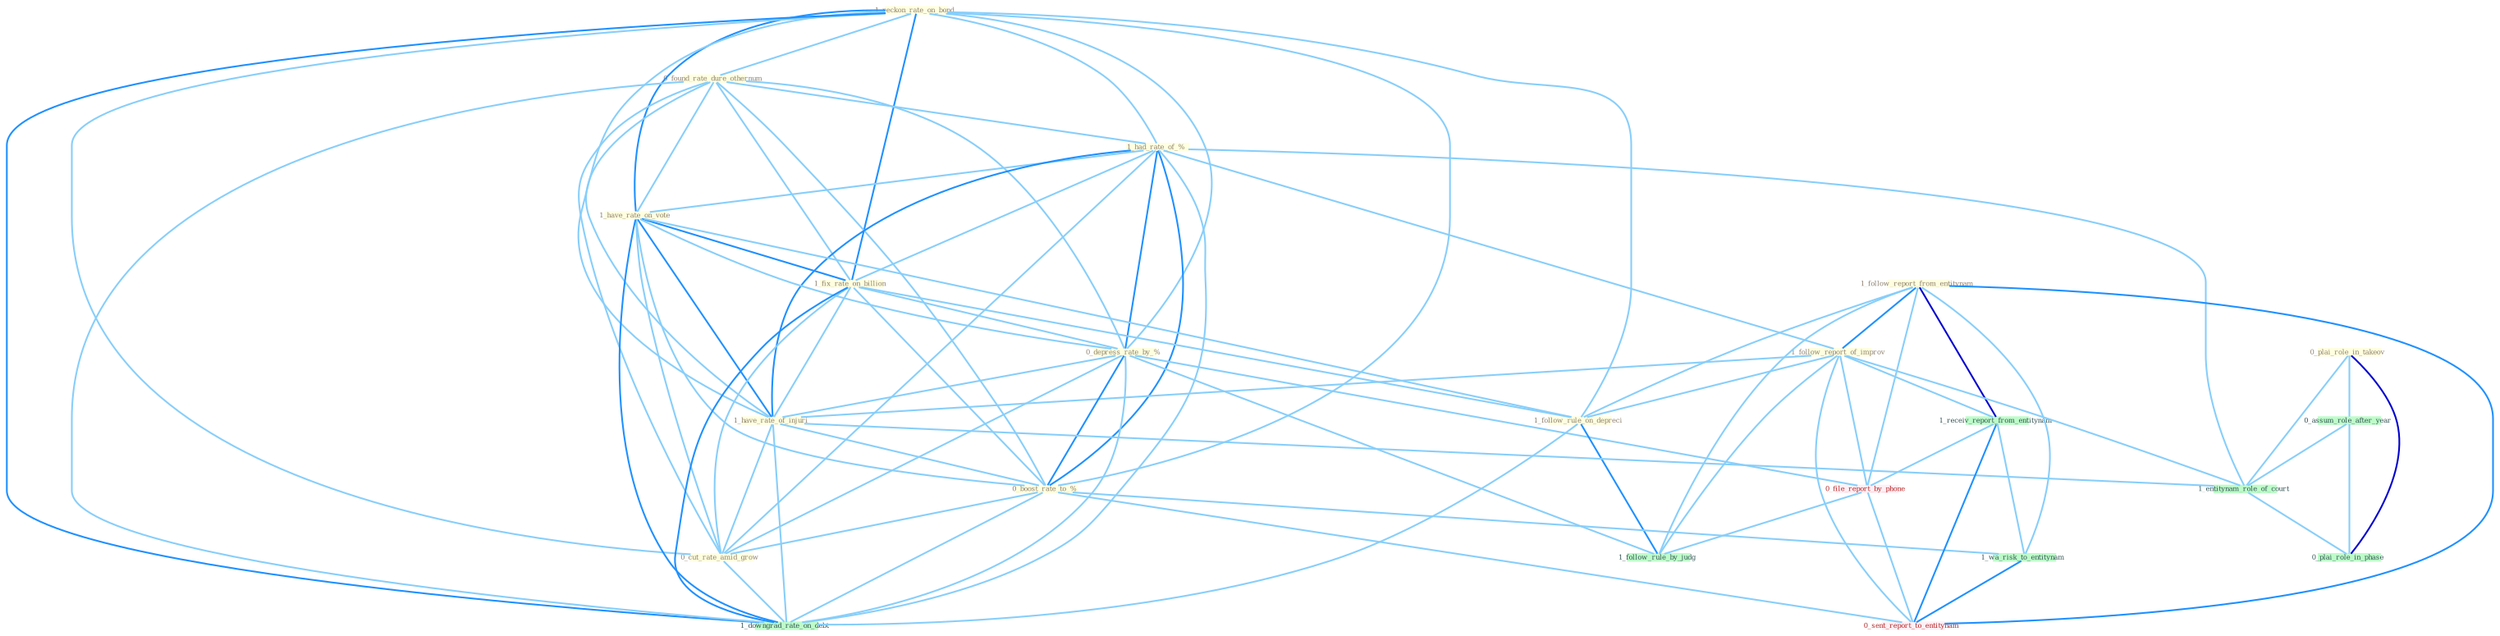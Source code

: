 Graph G{ 
    node
    [shape=polygon,style=filled,width=.5,height=.06,color="#BDFCC9",fixedsize=true,fontsize=4,
    fontcolor="#2f4f4f"];
    {node
    [color="#ffffe0", fontcolor="#8b7d6b"] "1_reckon_rate_on_bond " "0_plai_role_in_takeov " "0_found_rate_dure_othernum " "1_had_rate_of_% " "1_follow_report_from_entitynam " "1_have_rate_on_vote " "1_follow_report_of_improv " "1_fix_rate_on_billion " "0_depress_rate_by_% " "1_follow_rule_on_depreci " "1_have_rate_of_injuri " "0_boost_rate_to_% " "0_cut_rate_amid_grow "}
{node [color="#fff0f5", fontcolor="#b22222"] "0_file_report_by_phone " "0_sent_report_to_entitynam "}
edge [color="#B0E2FF"];

	"1_reckon_rate_on_bond " -- "0_found_rate_dure_othernum " [w="1", color="#87cefa" ];
	"1_reckon_rate_on_bond " -- "1_had_rate_of_% " [w="1", color="#87cefa" ];
	"1_reckon_rate_on_bond " -- "1_have_rate_on_vote " [w="2", color="#1e90ff" , len=0.8];
	"1_reckon_rate_on_bond " -- "1_fix_rate_on_billion " [w="2", color="#1e90ff" , len=0.8];
	"1_reckon_rate_on_bond " -- "0_depress_rate_by_% " [w="1", color="#87cefa" ];
	"1_reckon_rate_on_bond " -- "1_follow_rule_on_depreci " [w="1", color="#87cefa" ];
	"1_reckon_rate_on_bond " -- "1_have_rate_of_injuri " [w="1", color="#87cefa" ];
	"1_reckon_rate_on_bond " -- "0_boost_rate_to_% " [w="1", color="#87cefa" ];
	"1_reckon_rate_on_bond " -- "0_cut_rate_amid_grow " [w="1", color="#87cefa" ];
	"1_reckon_rate_on_bond " -- "1_downgrad_rate_on_debt " [w="2", color="#1e90ff" , len=0.8];
	"0_plai_role_in_takeov " -- "0_assum_role_after_year " [w="1", color="#87cefa" ];
	"0_plai_role_in_takeov " -- "1_entitynam_role_of_court " [w="1", color="#87cefa" ];
	"0_plai_role_in_takeov " -- "0_plai_role_in_phase " [w="3", color="#0000cd" , len=0.6];
	"0_found_rate_dure_othernum " -- "1_had_rate_of_% " [w="1", color="#87cefa" ];
	"0_found_rate_dure_othernum " -- "1_have_rate_on_vote " [w="1", color="#87cefa" ];
	"0_found_rate_dure_othernum " -- "1_fix_rate_on_billion " [w="1", color="#87cefa" ];
	"0_found_rate_dure_othernum " -- "0_depress_rate_by_% " [w="1", color="#87cefa" ];
	"0_found_rate_dure_othernum " -- "1_have_rate_of_injuri " [w="1", color="#87cefa" ];
	"0_found_rate_dure_othernum " -- "0_boost_rate_to_% " [w="1", color="#87cefa" ];
	"0_found_rate_dure_othernum " -- "0_cut_rate_amid_grow " [w="1", color="#87cefa" ];
	"0_found_rate_dure_othernum " -- "1_downgrad_rate_on_debt " [w="1", color="#87cefa" ];
	"1_had_rate_of_% " -- "1_have_rate_on_vote " [w="1", color="#87cefa" ];
	"1_had_rate_of_% " -- "1_follow_report_of_improv " [w="1", color="#87cefa" ];
	"1_had_rate_of_% " -- "1_fix_rate_on_billion " [w="1", color="#87cefa" ];
	"1_had_rate_of_% " -- "0_depress_rate_by_% " [w="2", color="#1e90ff" , len=0.8];
	"1_had_rate_of_% " -- "1_have_rate_of_injuri " [w="2", color="#1e90ff" , len=0.8];
	"1_had_rate_of_% " -- "0_boost_rate_to_% " [w="2", color="#1e90ff" , len=0.8];
	"1_had_rate_of_% " -- "0_cut_rate_amid_grow " [w="1", color="#87cefa" ];
	"1_had_rate_of_% " -- "1_entitynam_role_of_court " [w="1", color="#87cefa" ];
	"1_had_rate_of_% " -- "1_downgrad_rate_on_debt " [w="1", color="#87cefa" ];
	"1_follow_report_from_entitynam " -- "1_follow_report_of_improv " [w="2", color="#1e90ff" , len=0.8];
	"1_follow_report_from_entitynam " -- "1_follow_rule_on_depreci " [w="1", color="#87cefa" ];
	"1_follow_report_from_entitynam " -- "1_receiv_report_from_entitynam " [w="3", color="#0000cd" , len=0.6];
	"1_follow_report_from_entitynam " -- "0_file_report_by_phone " [w="1", color="#87cefa" ];
	"1_follow_report_from_entitynam " -- "1_follow_rule_by_judg " [w="1", color="#87cefa" ];
	"1_follow_report_from_entitynam " -- "1_wa_risk_to_entitynam " [w="1", color="#87cefa" ];
	"1_follow_report_from_entitynam " -- "0_sent_report_to_entitynam " [w="2", color="#1e90ff" , len=0.8];
	"1_have_rate_on_vote " -- "1_fix_rate_on_billion " [w="2", color="#1e90ff" , len=0.8];
	"1_have_rate_on_vote " -- "0_depress_rate_by_% " [w="1", color="#87cefa" ];
	"1_have_rate_on_vote " -- "1_follow_rule_on_depreci " [w="1", color="#87cefa" ];
	"1_have_rate_on_vote " -- "1_have_rate_of_injuri " [w="2", color="#1e90ff" , len=0.8];
	"1_have_rate_on_vote " -- "0_boost_rate_to_% " [w="1", color="#87cefa" ];
	"1_have_rate_on_vote " -- "0_cut_rate_amid_grow " [w="1", color="#87cefa" ];
	"1_have_rate_on_vote " -- "1_downgrad_rate_on_debt " [w="2", color="#1e90ff" , len=0.8];
	"1_follow_report_of_improv " -- "1_follow_rule_on_depreci " [w="1", color="#87cefa" ];
	"1_follow_report_of_improv " -- "1_have_rate_of_injuri " [w="1", color="#87cefa" ];
	"1_follow_report_of_improv " -- "1_receiv_report_from_entitynam " [w="1", color="#87cefa" ];
	"1_follow_report_of_improv " -- "1_entitynam_role_of_court " [w="1", color="#87cefa" ];
	"1_follow_report_of_improv " -- "0_file_report_by_phone " [w="1", color="#87cefa" ];
	"1_follow_report_of_improv " -- "1_follow_rule_by_judg " [w="1", color="#87cefa" ];
	"1_follow_report_of_improv " -- "0_sent_report_to_entitynam " [w="1", color="#87cefa" ];
	"1_fix_rate_on_billion " -- "0_depress_rate_by_% " [w="1", color="#87cefa" ];
	"1_fix_rate_on_billion " -- "1_follow_rule_on_depreci " [w="1", color="#87cefa" ];
	"1_fix_rate_on_billion " -- "1_have_rate_of_injuri " [w="1", color="#87cefa" ];
	"1_fix_rate_on_billion " -- "0_boost_rate_to_% " [w="1", color="#87cefa" ];
	"1_fix_rate_on_billion " -- "0_cut_rate_amid_grow " [w="1", color="#87cefa" ];
	"1_fix_rate_on_billion " -- "1_downgrad_rate_on_debt " [w="2", color="#1e90ff" , len=0.8];
	"0_depress_rate_by_% " -- "1_have_rate_of_injuri " [w="1", color="#87cefa" ];
	"0_depress_rate_by_% " -- "0_boost_rate_to_% " [w="2", color="#1e90ff" , len=0.8];
	"0_depress_rate_by_% " -- "0_cut_rate_amid_grow " [w="1", color="#87cefa" ];
	"0_depress_rate_by_% " -- "0_file_report_by_phone " [w="1", color="#87cefa" ];
	"0_depress_rate_by_% " -- "1_downgrad_rate_on_debt " [w="1", color="#87cefa" ];
	"0_depress_rate_by_% " -- "1_follow_rule_by_judg " [w="1", color="#87cefa" ];
	"1_follow_rule_on_depreci " -- "1_downgrad_rate_on_debt " [w="1", color="#87cefa" ];
	"1_follow_rule_on_depreci " -- "1_follow_rule_by_judg " [w="2", color="#1e90ff" , len=0.8];
	"1_have_rate_of_injuri " -- "0_boost_rate_to_% " [w="1", color="#87cefa" ];
	"1_have_rate_of_injuri " -- "0_cut_rate_amid_grow " [w="1", color="#87cefa" ];
	"1_have_rate_of_injuri " -- "1_entitynam_role_of_court " [w="1", color="#87cefa" ];
	"1_have_rate_of_injuri " -- "1_downgrad_rate_on_debt " [w="1", color="#87cefa" ];
	"0_boost_rate_to_% " -- "0_cut_rate_amid_grow " [w="1", color="#87cefa" ];
	"0_boost_rate_to_% " -- "1_downgrad_rate_on_debt " [w="1", color="#87cefa" ];
	"0_boost_rate_to_% " -- "1_wa_risk_to_entitynam " [w="1", color="#87cefa" ];
	"0_boost_rate_to_% " -- "0_sent_report_to_entitynam " [w="1", color="#87cefa" ];
	"0_cut_rate_amid_grow " -- "1_downgrad_rate_on_debt " [w="1", color="#87cefa" ];
	"1_receiv_report_from_entitynam " -- "0_file_report_by_phone " [w="1", color="#87cefa" ];
	"1_receiv_report_from_entitynam " -- "1_wa_risk_to_entitynam " [w="1", color="#87cefa" ];
	"1_receiv_report_from_entitynam " -- "0_sent_report_to_entitynam " [w="2", color="#1e90ff" , len=0.8];
	"0_assum_role_after_year " -- "1_entitynam_role_of_court " [w="1", color="#87cefa" ];
	"0_assum_role_after_year " -- "0_plai_role_in_phase " [w="1", color="#87cefa" ];
	"1_entitynam_role_of_court " -- "0_plai_role_in_phase " [w="1", color="#87cefa" ];
	"0_file_report_by_phone " -- "1_follow_rule_by_judg " [w="1", color="#87cefa" ];
	"0_file_report_by_phone " -- "0_sent_report_to_entitynam " [w="1", color="#87cefa" ];
	"1_wa_risk_to_entitynam " -- "0_sent_report_to_entitynam " [w="2", color="#1e90ff" , len=0.8];
}